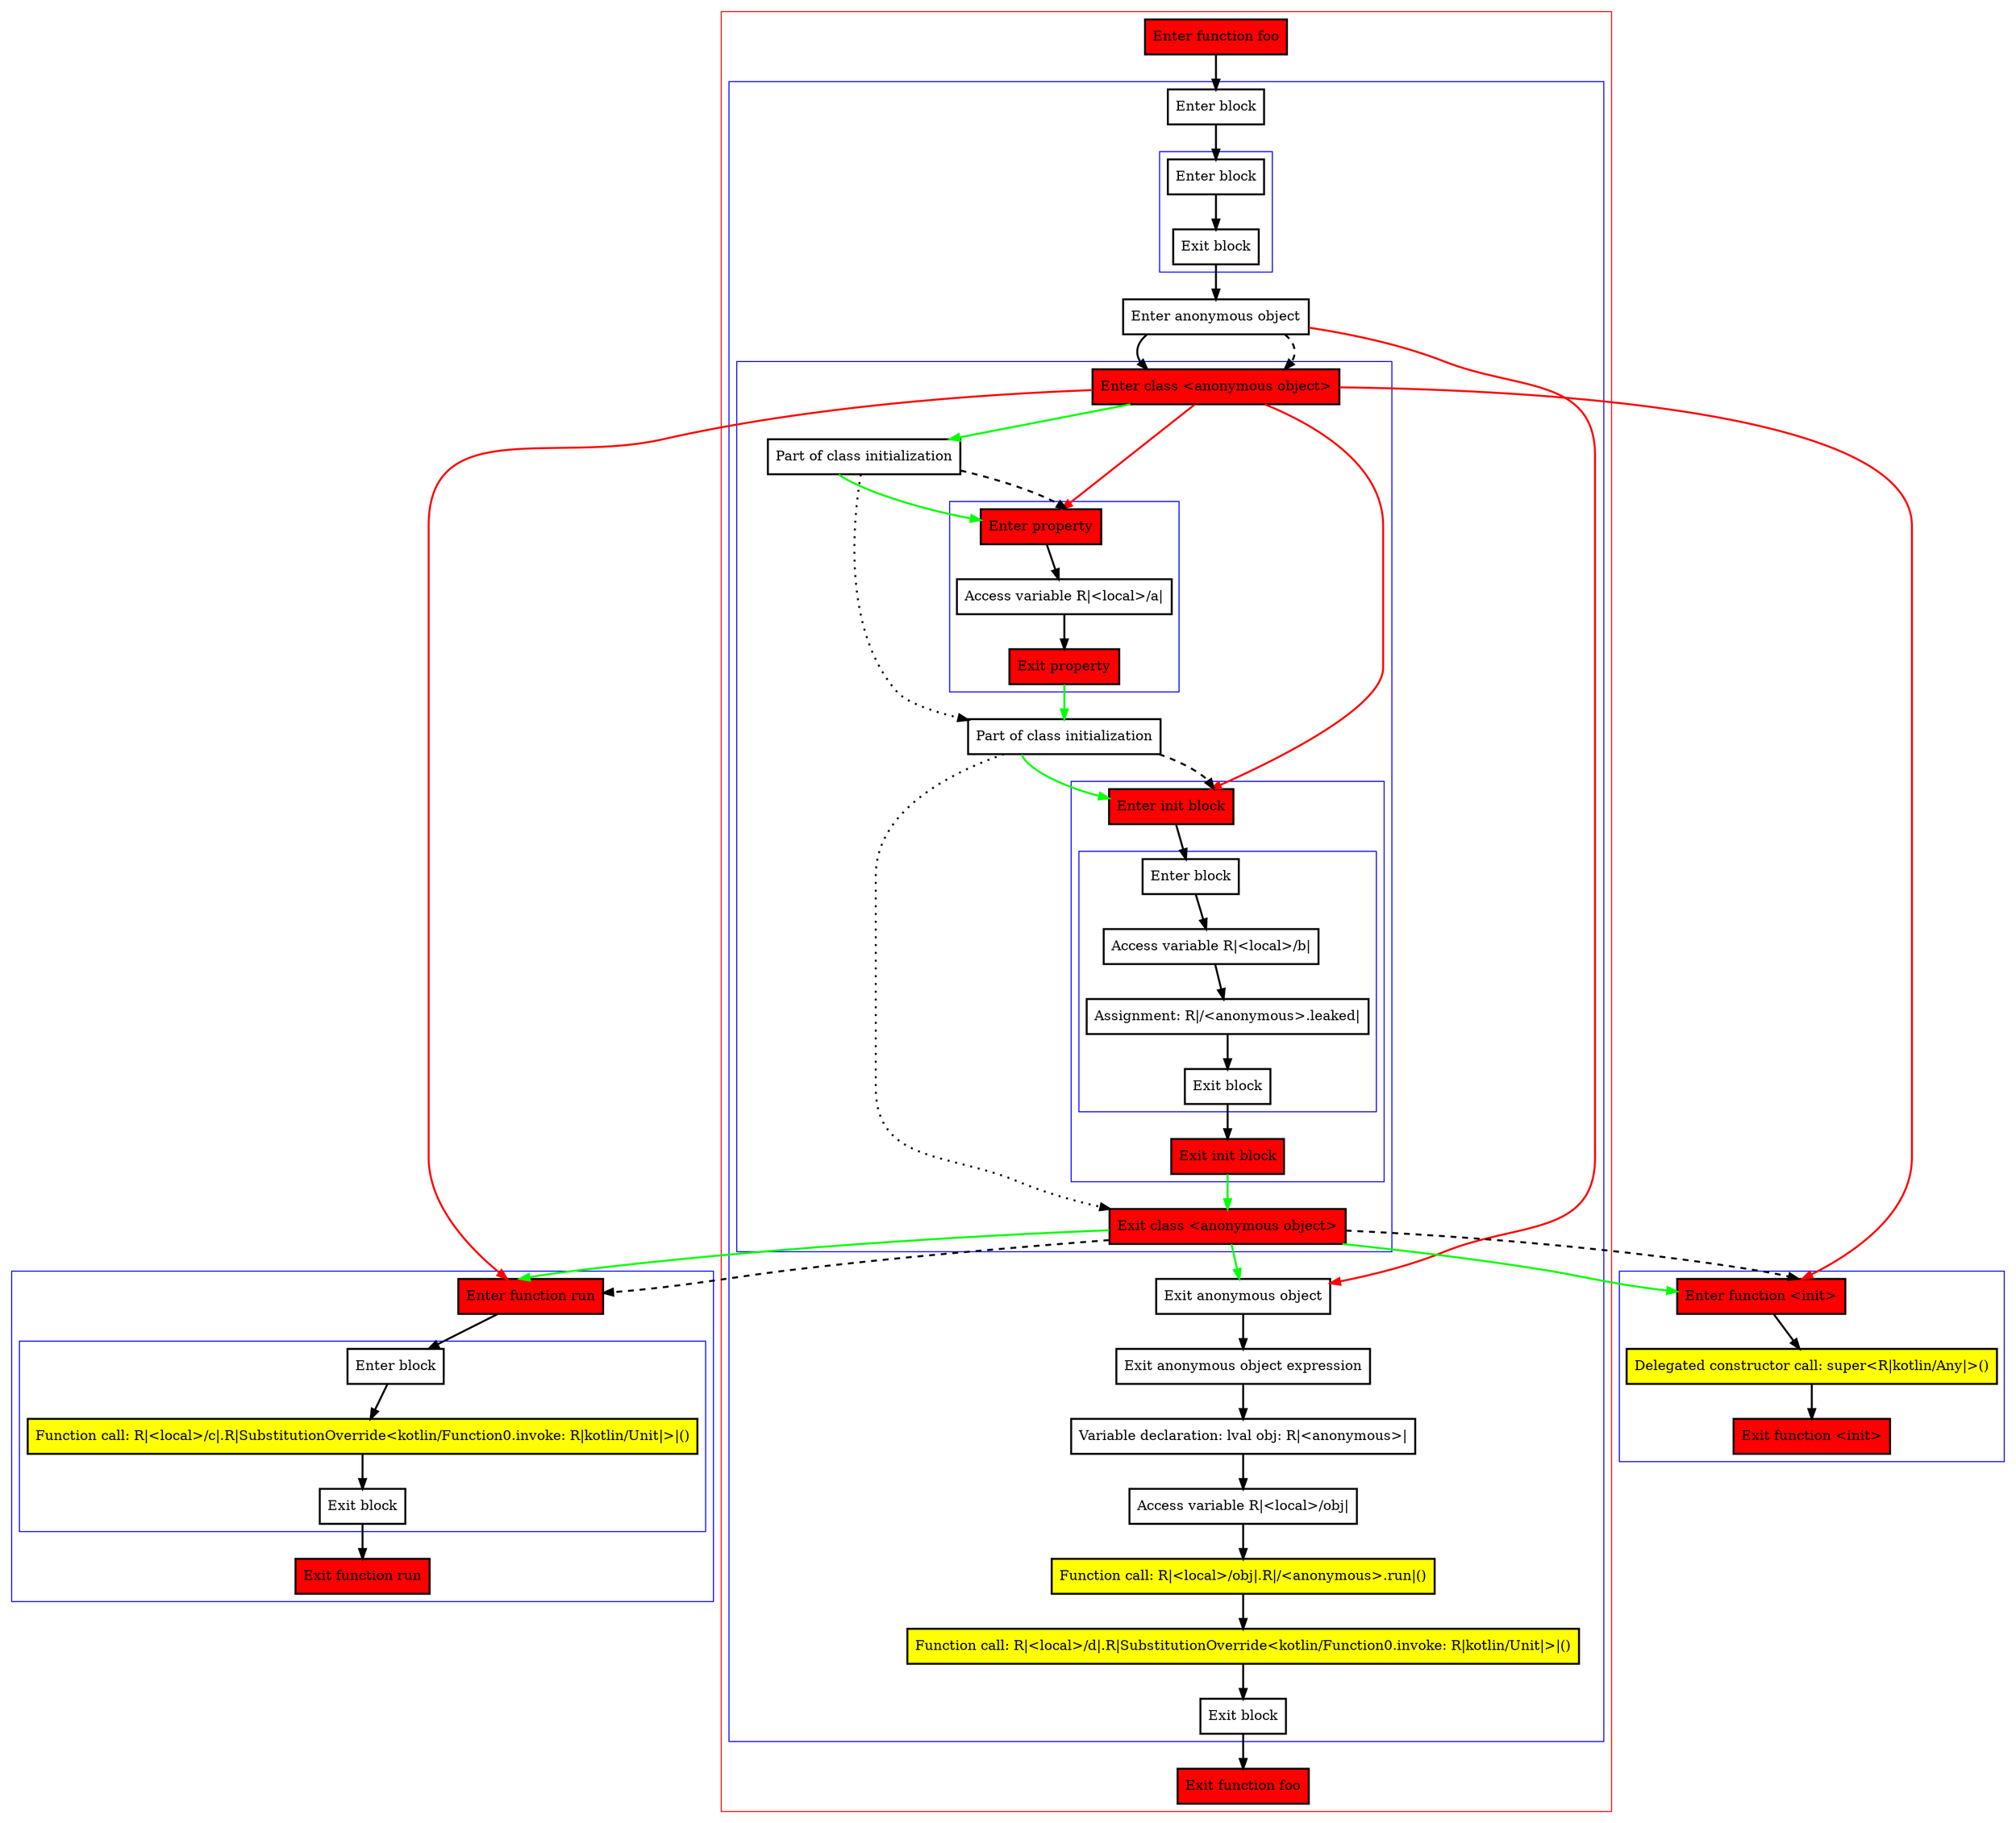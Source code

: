 digraph inAnonymousObject_kt {
    graph [nodesep=3]
    node [shape=box penwidth=2]
    edge [penwidth=2]

    subgraph cluster_0 {
        color=red
        0 [label="Enter function foo" style="filled" fillcolor=red];
        subgraph cluster_1 {
            color=blue
            1 [label="Enter block"];
            subgraph cluster_2 {
                color=blue
                2 [label="Enter block"];
                3 [label="Exit block"];
            }
            4 [label="Enter anonymous object"];
            subgraph cluster_3 {
                color=blue
                5 [label="Enter class <anonymous object>" style="filled" fillcolor=red];
                6 [label="Part of class initialization"];
                subgraph cluster_4 {
                    color=blue
                    7 [label="Enter property" style="filled" fillcolor=red];
                    8 [label="Access variable R|<local>/a|"];
                    9 [label="Exit property" style="filled" fillcolor=red];
                }
                10 [label="Part of class initialization"];
                subgraph cluster_5 {
                    color=blue
                    11 [label="Enter init block" style="filled" fillcolor=red];
                    subgraph cluster_6 {
                        color=blue
                        12 [label="Enter block"];
                        13 [label="Access variable R|<local>/b|"];
                        14 [label="Assignment: R|/<anonymous>.leaked|"];
                        15 [label="Exit block"];
                    }
                    16 [label="Exit init block" style="filled" fillcolor=red];
                }
                17 [label="Exit class <anonymous object>" style="filled" fillcolor=red];
            }
            18 [label="Exit anonymous object"];
            19 [label="Exit anonymous object expression"];
            20 [label="Variable declaration: lval obj: R|<anonymous>|"];
            21 [label="Access variable R|<local>/obj|"];
            22 [label="Function call: R|<local>/obj|.R|/<anonymous>.run|()" style="filled" fillcolor=yellow];
            23 [label="Function call: R|<local>/d|.R|SubstitutionOverride<kotlin/Function0.invoke: R|kotlin/Unit|>|()" style="filled" fillcolor=yellow];
            24 [label="Exit block"];
        }
        25 [label="Exit function foo" style="filled" fillcolor=red];
    }
    subgraph cluster_7 {
        color=blue
        26 [label="Enter function run" style="filled" fillcolor=red];
        subgraph cluster_8 {
            color=blue
            27 [label="Enter block"];
            28 [label="Function call: R|<local>/c|.R|SubstitutionOverride<kotlin/Function0.invoke: R|kotlin/Unit|>|()" style="filled" fillcolor=yellow];
            29 [label="Exit block"];
        }
        30 [label="Exit function run" style="filled" fillcolor=red];
    }
    subgraph cluster_9 {
        color=blue
        31 [label="Enter function <init>" style="filled" fillcolor=red];
        32 [label="Delegated constructor call: super<R|kotlin/Any|>()" style="filled" fillcolor=yellow];
        33 [label="Exit function <init>" style="filled" fillcolor=red];
    }
    0 -> {1};
    1 -> {2};
    2 -> {3};
    3 -> {4};
    4 -> {5};
    4 -> {18} [color=red];
    4 -> {5} [style=dashed];
    5 -> {6} [color=green];
    5 -> {7 11 26 31} [color=red];
    6 -> {7} [color=green];
    6 -> {10} [style=dotted];
    6 -> {7} [style=dashed];
    7 -> {8};
    8 -> {9};
    9 -> {10} [color=green];
    10 -> {11} [color=green];
    10 -> {17} [style=dotted];
    10 -> {11} [style=dashed];
    11 -> {12};
    12 -> {13};
    13 -> {14};
    14 -> {15};
    15 -> {16};
    16 -> {17} [color=green];
    17 -> {18 26 31} [color=green];
    17 -> {26 31} [style=dashed];
    18 -> {19};
    19 -> {20};
    20 -> {21};
    21 -> {22};
    22 -> {23};
    23 -> {24};
    24 -> {25};
    26 -> {27};
    27 -> {28};
    28 -> {29};
    29 -> {30};
    31 -> {32};
    32 -> {33};

}
